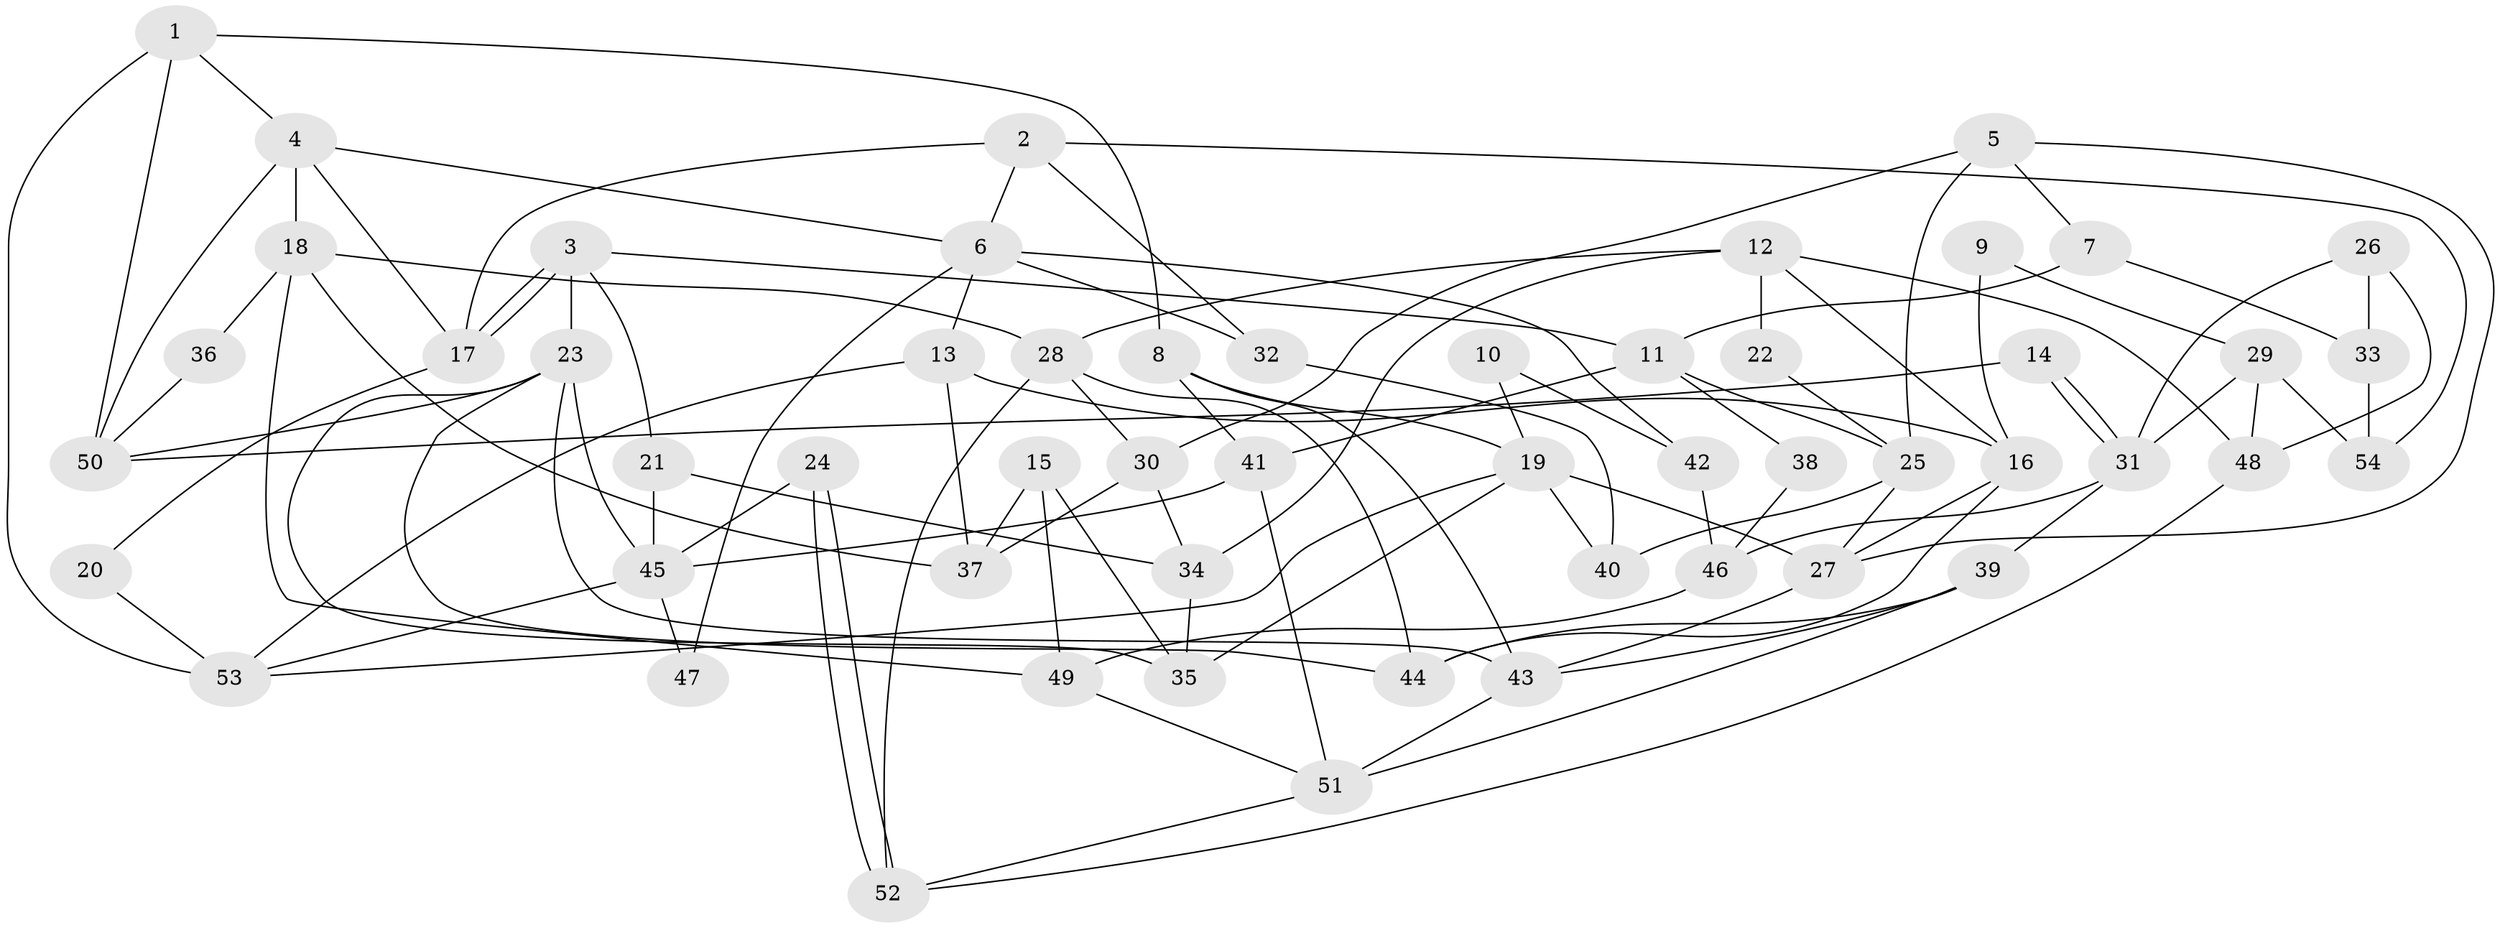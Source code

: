 // coarse degree distribution, {3: 0.12121212121212122, 5: 0.21212121212121213, 4: 0.15151515151515152, 7: 0.030303030303030304, 6: 0.18181818181818182, 2: 0.15151515151515152, 8: 0.12121212121212122, 10: 0.030303030303030304}
// Generated by graph-tools (version 1.1) at 2025/41/03/06/25 10:41:59]
// undirected, 54 vertices, 108 edges
graph export_dot {
graph [start="1"]
  node [color=gray90,style=filled];
  1;
  2;
  3;
  4;
  5;
  6;
  7;
  8;
  9;
  10;
  11;
  12;
  13;
  14;
  15;
  16;
  17;
  18;
  19;
  20;
  21;
  22;
  23;
  24;
  25;
  26;
  27;
  28;
  29;
  30;
  31;
  32;
  33;
  34;
  35;
  36;
  37;
  38;
  39;
  40;
  41;
  42;
  43;
  44;
  45;
  46;
  47;
  48;
  49;
  50;
  51;
  52;
  53;
  54;
  1 -- 4;
  1 -- 8;
  1 -- 50;
  1 -- 53;
  2 -- 17;
  2 -- 32;
  2 -- 6;
  2 -- 54;
  3 -- 11;
  3 -- 17;
  3 -- 17;
  3 -- 21;
  3 -- 23;
  4 -- 50;
  4 -- 18;
  4 -- 6;
  4 -- 17;
  5 -- 30;
  5 -- 27;
  5 -- 7;
  5 -- 25;
  6 -- 13;
  6 -- 32;
  6 -- 42;
  6 -- 47;
  7 -- 11;
  7 -- 33;
  8 -- 19;
  8 -- 43;
  8 -- 41;
  9 -- 16;
  9 -- 29;
  10 -- 42;
  10 -- 19;
  11 -- 41;
  11 -- 25;
  11 -- 38;
  12 -- 28;
  12 -- 34;
  12 -- 16;
  12 -- 22;
  12 -- 48;
  13 -- 16;
  13 -- 37;
  13 -- 53;
  14 -- 50;
  14 -- 31;
  14 -- 31;
  15 -- 37;
  15 -- 49;
  15 -- 35;
  16 -- 44;
  16 -- 27;
  17 -- 20;
  18 -- 28;
  18 -- 37;
  18 -- 36;
  18 -- 49;
  19 -- 27;
  19 -- 53;
  19 -- 35;
  19 -- 40;
  20 -- 53;
  21 -- 45;
  21 -- 34;
  22 -- 25;
  23 -- 35;
  23 -- 43;
  23 -- 44;
  23 -- 45;
  23 -- 50;
  24 -- 45;
  24 -- 52;
  24 -- 52;
  25 -- 27;
  25 -- 40;
  26 -- 31;
  26 -- 48;
  26 -- 33;
  27 -- 43;
  28 -- 52;
  28 -- 44;
  28 -- 30;
  29 -- 54;
  29 -- 31;
  29 -- 48;
  30 -- 34;
  30 -- 37;
  31 -- 39;
  31 -- 46;
  32 -- 40;
  33 -- 54;
  34 -- 35;
  36 -- 50;
  38 -- 46;
  39 -- 43;
  39 -- 51;
  39 -- 44;
  41 -- 45;
  41 -- 51;
  42 -- 46;
  43 -- 51;
  45 -- 53;
  45 -- 47;
  46 -- 49;
  48 -- 52;
  49 -- 51;
  51 -- 52;
}
